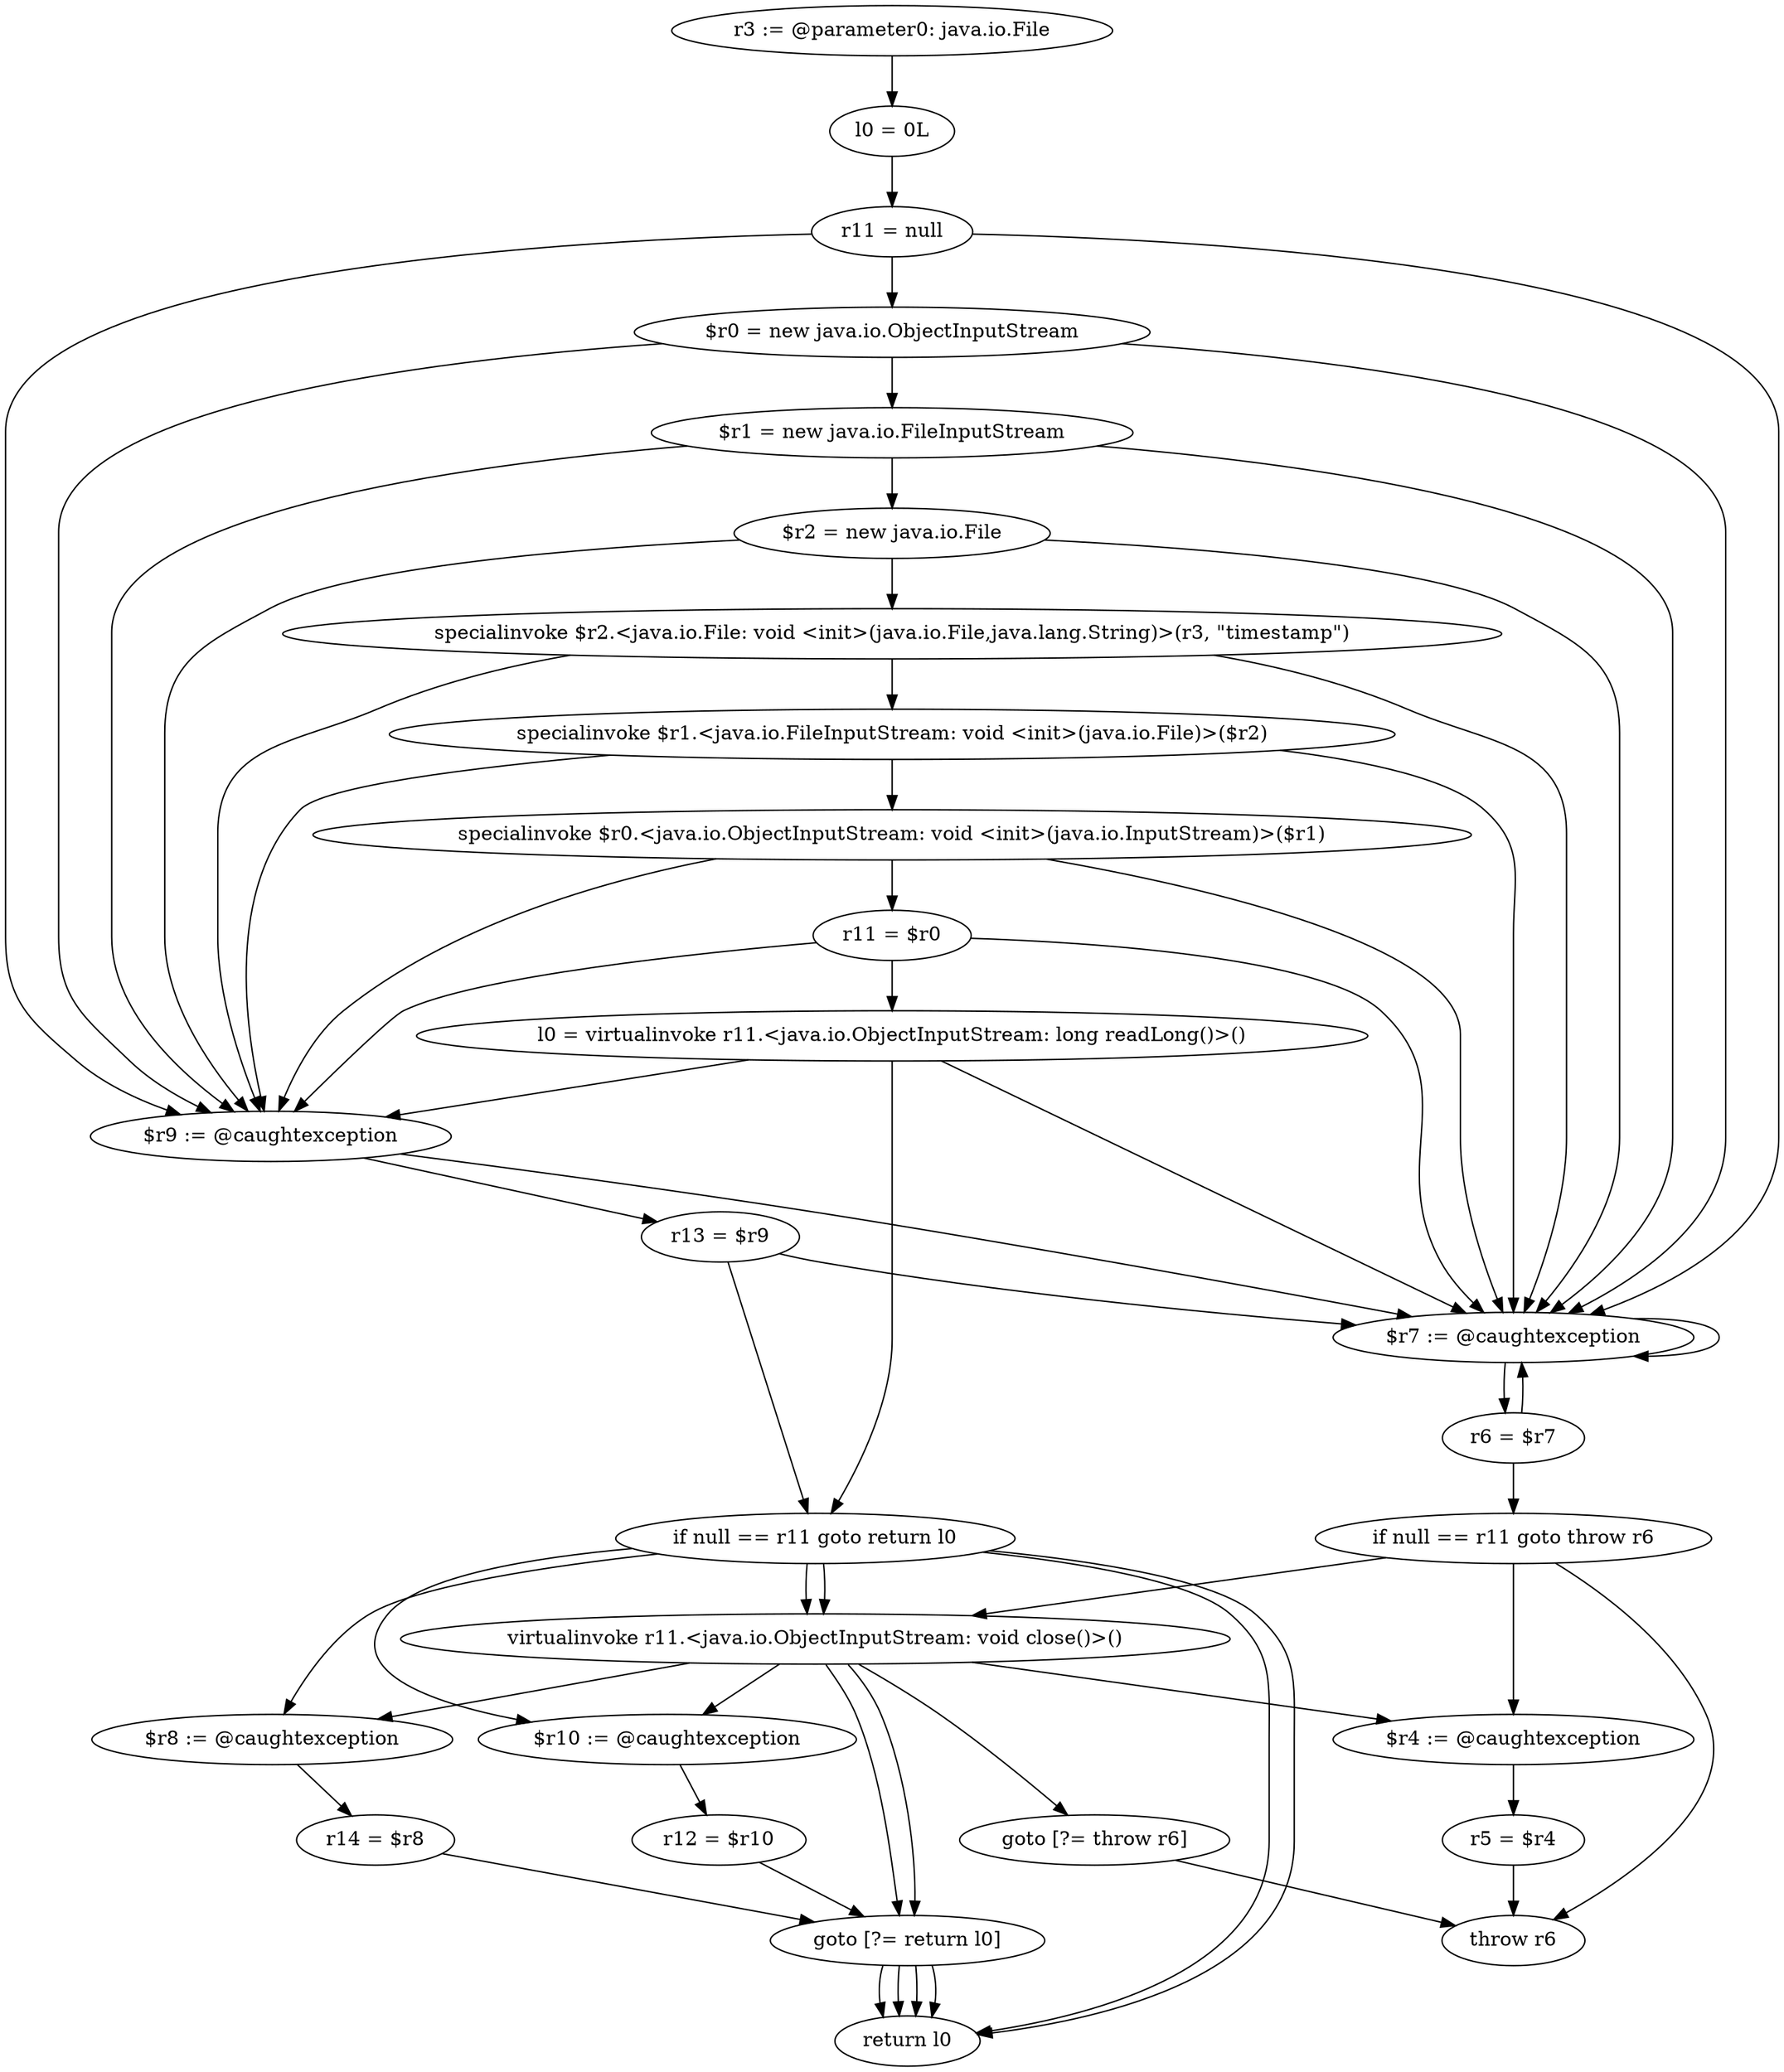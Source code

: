 digraph "unitGraph" {
    "r3 := @parameter0: java.io.File"
    "l0 = 0L"
    "r11 = null"
    "$r0 = new java.io.ObjectInputStream"
    "$r1 = new java.io.FileInputStream"
    "$r2 = new java.io.File"
    "specialinvoke $r2.<java.io.File: void <init>(java.io.File,java.lang.String)>(r3, \"timestamp\")"
    "specialinvoke $r1.<java.io.FileInputStream: void <init>(java.io.File)>($r2)"
    "specialinvoke $r0.<java.io.ObjectInputStream: void <init>(java.io.InputStream)>($r1)"
    "r11 = $r0"
    "l0 = virtualinvoke r11.<java.io.ObjectInputStream: long readLong()>()"
    "if null == r11 goto return l0"
    "virtualinvoke r11.<java.io.ObjectInputStream: void close()>()"
    "goto [?= return l0]"
    "$r10 := @caughtexception"
    "r12 = $r10"
    "$r9 := @caughtexception"
    "r13 = $r9"
    "$r8 := @caughtexception"
    "r14 = $r8"
    "$r7 := @caughtexception"
    "r6 = $r7"
    "if null == r11 goto throw r6"
    "goto [?= throw r6]"
    "$r4 := @caughtexception"
    "r5 = $r4"
    "throw r6"
    "return l0"
    "r3 := @parameter0: java.io.File"->"l0 = 0L";
    "l0 = 0L"->"r11 = null";
    "r11 = null"->"$r9 := @caughtexception";
    "r11 = null"->"$r7 := @caughtexception";
    "r11 = null"->"$r0 = new java.io.ObjectInputStream";
    "$r0 = new java.io.ObjectInputStream"->"$r9 := @caughtexception";
    "$r0 = new java.io.ObjectInputStream"->"$r7 := @caughtexception";
    "$r0 = new java.io.ObjectInputStream"->"$r1 = new java.io.FileInputStream";
    "$r1 = new java.io.FileInputStream"->"$r9 := @caughtexception";
    "$r1 = new java.io.FileInputStream"->"$r7 := @caughtexception";
    "$r1 = new java.io.FileInputStream"->"$r2 = new java.io.File";
    "$r2 = new java.io.File"->"$r9 := @caughtexception";
    "$r2 = new java.io.File"->"$r7 := @caughtexception";
    "$r2 = new java.io.File"->"specialinvoke $r2.<java.io.File: void <init>(java.io.File,java.lang.String)>(r3, \"timestamp\")";
    "specialinvoke $r2.<java.io.File: void <init>(java.io.File,java.lang.String)>(r3, \"timestamp\")"->"$r9 := @caughtexception";
    "specialinvoke $r2.<java.io.File: void <init>(java.io.File,java.lang.String)>(r3, \"timestamp\")"->"$r7 := @caughtexception";
    "specialinvoke $r2.<java.io.File: void <init>(java.io.File,java.lang.String)>(r3, \"timestamp\")"->"specialinvoke $r1.<java.io.FileInputStream: void <init>(java.io.File)>($r2)";
    "specialinvoke $r1.<java.io.FileInputStream: void <init>(java.io.File)>($r2)"->"$r9 := @caughtexception";
    "specialinvoke $r1.<java.io.FileInputStream: void <init>(java.io.File)>($r2)"->"$r7 := @caughtexception";
    "specialinvoke $r1.<java.io.FileInputStream: void <init>(java.io.File)>($r2)"->"specialinvoke $r0.<java.io.ObjectInputStream: void <init>(java.io.InputStream)>($r1)";
    "specialinvoke $r0.<java.io.ObjectInputStream: void <init>(java.io.InputStream)>($r1)"->"$r9 := @caughtexception";
    "specialinvoke $r0.<java.io.ObjectInputStream: void <init>(java.io.InputStream)>($r1)"->"$r7 := @caughtexception";
    "specialinvoke $r0.<java.io.ObjectInputStream: void <init>(java.io.InputStream)>($r1)"->"r11 = $r0";
    "r11 = $r0"->"$r9 := @caughtexception";
    "r11 = $r0"->"$r7 := @caughtexception";
    "r11 = $r0"->"l0 = virtualinvoke r11.<java.io.ObjectInputStream: long readLong()>()";
    "l0 = virtualinvoke r11.<java.io.ObjectInputStream: long readLong()>()"->"$r9 := @caughtexception";
    "l0 = virtualinvoke r11.<java.io.ObjectInputStream: long readLong()>()"->"$r7 := @caughtexception";
    "l0 = virtualinvoke r11.<java.io.ObjectInputStream: long readLong()>()"->"if null == r11 goto return l0";
    "if null == r11 goto return l0"->"virtualinvoke r11.<java.io.ObjectInputStream: void close()>()";
    "if null == r11 goto return l0"->"return l0";
    "if null == r11 goto return l0"->"$r10 := @caughtexception";
    "virtualinvoke r11.<java.io.ObjectInputStream: void close()>()"->"goto [?= return l0]";
    "virtualinvoke r11.<java.io.ObjectInputStream: void close()>()"->"$r10 := @caughtexception";
    "goto [?= return l0]"->"return l0";
    "$r10 := @caughtexception"->"r12 = $r10";
    "r12 = $r10"->"goto [?= return l0]";
    "goto [?= return l0]"->"return l0";
    "$r9 := @caughtexception"->"r13 = $r9";
    "$r9 := @caughtexception"->"$r7 := @caughtexception";
    "r13 = $r9"->"if null == r11 goto return l0";
    "r13 = $r9"->"$r7 := @caughtexception";
    "if null == r11 goto return l0"->"virtualinvoke r11.<java.io.ObjectInputStream: void close()>()";
    "if null == r11 goto return l0"->"return l0";
    "if null == r11 goto return l0"->"$r8 := @caughtexception";
    "virtualinvoke r11.<java.io.ObjectInputStream: void close()>()"->"goto [?= return l0]";
    "virtualinvoke r11.<java.io.ObjectInputStream: void close()>()"->"$r8 := @caughtexception";
    "goto [?= return l0]"->"return l0";
    "$r8 := @caughtexception"->"r14 = $r8";
    "r14 = $r8"->"goto [?= return l0]";
    "goto [?= return l0]"->"return l0";
    "$r7 := @caughtexception"->"r6 = $r7";
    "$r7 := @caughtexception"->"$r7 := @caughtexception";
    "r6 = $r7"->"if null == r11 goto throw r6";
    "r6 = $r7"->"$r7 := @caughtexception";
    "if null == r11 goto throw r6"->"virtualinvoke r11.<java.io.ObjectInputStream: void close()>()";
    "if null == r11 goto throw r6"->"throw r6";
    "if null == r11 goto throw r6"->"$r4 := @caughtexception";
    "virtualinvoke r11.<java.io.ObjectInputStream: void close()>()"->"goto [?= throw r6]";
    "virtualinvoke r11.<java.io.ObjectInputStream: void close()>()"->"$r4 := @caughtexception";
    "goto [?= throw r6]"->"throw r6";
    "$r4 := @caughtexception"->"r5 = $r4";
    "r5 = $r4"->"throw r6";
}
